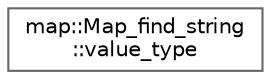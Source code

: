 digraph "类继承关系图"
{
 // LATEX_PDF_SIZE
  bgcolor="transparent";
  edge [fontname=Helvetica,fontsize=10,labelfontname=Helvetica,labelfontsize=10];
  node [fontname=Helvetica,fontsize=10,shape=box,height=0.2,width=0.4];
  rankdir="LR";
  Node0 [id="Node000000",label="map::Map_find_string\l::value_type",height=0.2,width=0.4,color="grey40", fillcolor="white", style="filled",URL="$structmap_1_1_map__find__string_1_1value__type.html",tooltip=" "];
}
